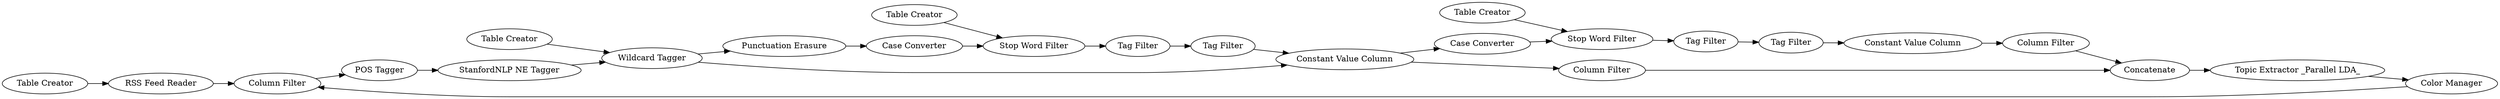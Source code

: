 digraph {
	60 -> 7
	29 -> 28
	23 -> 24
	59 -> 60
	17 -> 20
	10 -> 27
	42 -> 53
	28 -> 26
	33 -> 58
	16 -> 15
	20 -> 23
	12 -> 32
	26 -> 31
	24 -> 33
	25 -> 28
	58 -> 59
	10 -> 12
	15 -> 17
	12 -> 16
	7 -> 9
	11 -> 10
	31 -> 12
	32 -> 33
	53 -> 60
	9 -> 10
	19 -> 15
	27 -> 29
	27 [label="Punctuation Erasure"]
	7 [label="POS Tagger"]
	9 [label="StanfordNLP NE Tagger"]
	26 [label="Tag Filter"]
	58 [label="Topic Extractor _Parallel LDA_"]
	17 [label="Tag Filter"]
	19 [label="Table Creator"]
	24 [label="Column Filter"]
	31 [label="Tag Filter"]
	15 [label="Stop Word Filter"]
	25 [label="Table Creator"]
	12 [label="Constant Value Column"]
	10 [label="Wildcard Tagger"]
	59 [label="Color Manager"]
	16 [label="Case Converter"]
	42 [label="Table Creator"]
	53 [label="RSS Feed Reader"]
	28 [label="Stop Word Filter"]
	11 [label="Table Creator"]
	23 [label="Constant Value Column"]
	60 [label="Column Filter"]
	20 [label="Tag Filter"]
	29 [label="Case Converter"]
	33 [label=Concatenate]
	32 [label="Column Filter"]
	rankdir=LR
}
